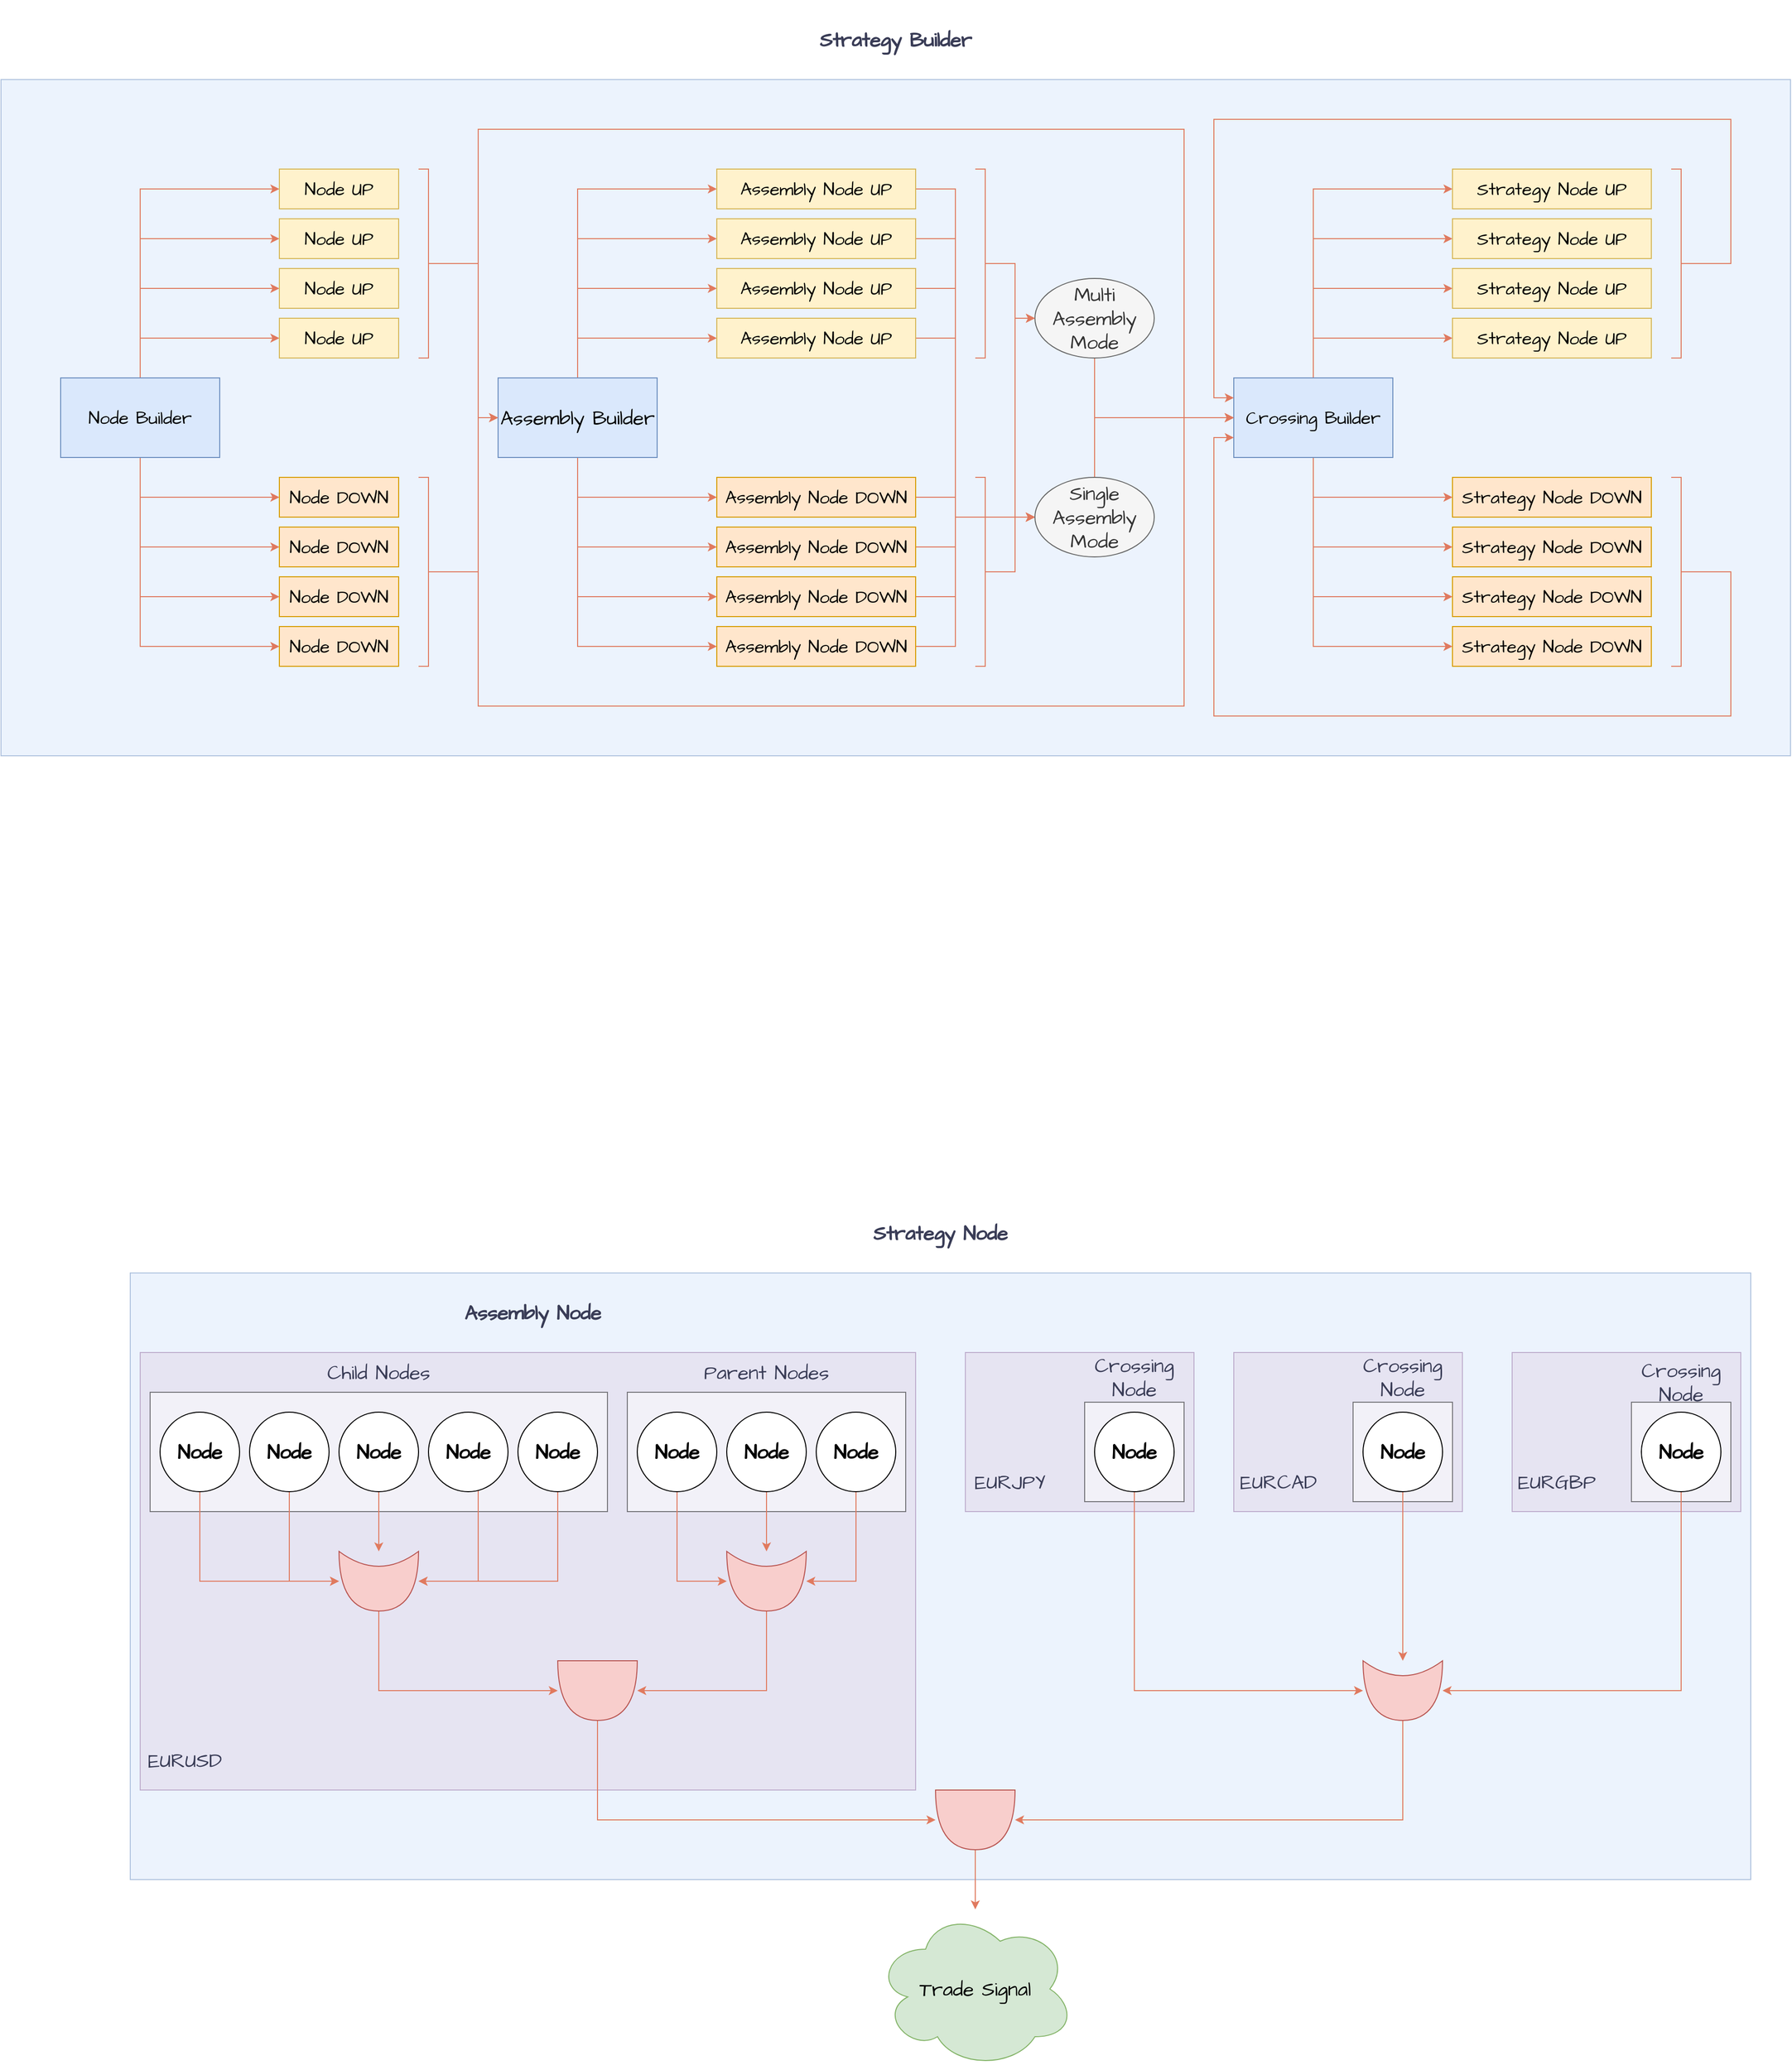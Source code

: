 <mxfile version="21.6.6" type="device">
  <diagram name="Página-1" id="6Rak7AFTJCOq718oTB0_">
    <mxGraphModel dx="1635" dy="1075" grid="1" gridSize="10" guides="1" tooltips="1" connect="1" arrows="1" fold="1" page="0" pageScale="1" pageWidth="827" pageHeight="1169" background="none" math="0" shadow="0">
      <root>
        <mxCell id="0" />
        <mxCell id="1" parent="0" />
        <mxCell id="YC3VNZtT_XQOfvV-uQGM-367" value="" style="rounded=0;whiteSpace=wrap;html=1;hachureGap=4;fontFamily=Architects Daughter;fontSource=https%3A%2F%2Ffonts.googleapis.com%2Fcss%3Ffamily%3DArchitects%2BDaughter;fontSize=20;opacity=50;labelBackgroundColor=none;fillColor=#dae8fc;strokeColor=#6c8ebf;" parent="1" vertex="1">
          <mxGeometry x="-120" y="-120" width="1800" height="680" as="geometry" />
        </mxCell>
        <mxCell id="YC3VNZtT_XQOfvV-uQGM-403" value="" style="rounded=0;whiteSpace=wrap;html=1;hachureGap=4;fontFamily=Architects Daughter;fontSource=https%3A%2F%2Ffonts.googleapis.com%2Fcss%3Ffamily%3DArchitects%2BDaughter;fontSize=20;opacity=50;labelBackgroundColor=none;fillColor=#dae8fc;strokeColor=#6c8ebf;gradientColor=none;" parent="1" vertex="1">
          <mxGeometry x="10" y="1080" width="1630" height="610" as="geometry" />
        </mxCell>
        <mxCell id="YC3VNZtT_XQOfvV-uQGM-249" value="" style="rounded=0;whiteSpace=wrap;html=1;hachureGap=4;fontFamily=Architects Daughter;fontSource=https%3A%2F%2Ffonts.googleapis.com%2Fcss%3Ffamily%3DArchitects%2BDaughter;fontSize=20;opacity=50;labelBackgroundColor=none;fillColor=#e1d5e7;strokeColor=#9673a6;" parent="1" vertex="1">
          <mxGeometry x="850" y="1160" width="230" height="160" as="geometry" />
        </mxCell>
        <mxCell id="YC3VNZtT_XQOfvV-uQGM-348" value="" style="rounded=0;whiteSpace=wrap;html=1;hachureGap=4;fontFamily=Architects Daughter;fontSource=https%3A%2F%2Ffonts.googleapis.com%2Fcss%3Ffamily%3DArchitects%2BDaughter;fontSize=20;opacity=50;labelBackgroundColor=none;" parent="1" vertex="1">
          <mxGeometry x="970" y="1210" width="100" height="100" as="geometry" />
        </mxCell>
        <mxCell id="YC3VNZtT_XQOfvV-uQGM-248" value="" style="rounded=0;whiteSpace=wrap;html=1;hachureGap=4;fontFamily=Architects Daughter;fontSource=https%3A%2F%2Ffonts.googleapis.com%2Fcss%3Ffamily%3DArchitects%2BDaughter;fontSize=20;opacity=50;labelBackgroundColor=none;fillColor=#e1d5e7;strokeColor=#9673a6;" parent="1" vertex="1">
          <mxGeometry x="20" y="1160" width="780" height="440" as="geometry" />
        </mxCell>
        <mxCell id="YC3VNZtT_XQOfvV-uQGM-343" value="" style="rounded=0;whiteSpace=wrap;html=1;hachureGap=4;fontFamily=Architects Daughter;fontSource=https%3A%2F%2Ffonts.googleapis.com%2Fcss%3Ffamily%3DArchitects%2BDaughter;fontSize=20;opacity=50;labelBackgroundColor=none;" parent="1" vertex="1">
          <mxGeometry x="510" y="1200" width="280" height="120" as="geometry" />
        </mxCell>
        <mxCell id="YC3VNZtT_XQOfvV-uQGM-342" value="" style="rounded=0;whiteSpace=wrap;html=1;hachureGap=4;fontFamily=Architects Daughter;fontSource=https%3A%2F%2Ffonts.googleapis.com%2Fcss%3Ffamily%3DArchitects%2BDaughter;fontSize=20;opacity=50;labelBackgroundColor=none;" parent="1" vertex="1">
          <mxGeometry x="30" y="1200" width="460" height="120" as="geometry" />
        </mxCell>
        <mxCell id="YC3VNZtT_XQOfvV-uQGM-299" style="edgeStyle=orthogonalEdgeStyle;rounded=0;hachureGap=4;orthogonalLoop=1;jettySize=auto;html=1;fontFamily=Architects Daughter;fontSource=https%3A%2F%2Ffonts.googleapis.com%2Fcss%3Ffamily%3DArchitects%2BDaughter;fontSize=16;fontColor=default;labelBackgroundColor=none;strokeColor=#E07A5F;" parent="1" source="YC3VNZtT_XQOfvV-uQGM-5" target="YC3VNZtT_XQOfvV-uQGM-9" edge="1">
          <mxGeometry relative="1" as="geometry">
            <Array as="points">
              <mxPoint x="20" y="140" />
            </Array>
          </mxGeometry>
        </mxCell>
        <mxCell id="YC3VNZtT_XQOfvV-uQGM-300" style="edgeStyle=orthogonalEdgeStyle;rounded=0;hachureGap=4;orthogonalLoop=1;jettySize=auto;html=1;fontFamily=Architects Daughter;fontSource=https%3A%2F%2Ffonts.googleapis.com%2Fcss%3Ffamily%3DArchitects%2BDaughter;fontSize=16;fontColor=default;labelBackgroundColor=none;strokeColor=#E07A5F;" parent="1" source="YC3VNZtT_XQOfvV-uQGM-5" target="YC3VNZtT_XQOfvV-uQGM-8" edge="1">
          <mxGeometry relative="1" as="geometry">
            <Array as="points">
              <mxPoint x="20" y="90" />
            </Array>
          </mxGeometry>
        </mxCell>
        <mxCell id="YC3VNZtT_XQOfvV-uQGM-301" style="edgeStyle=orthogonalEdgeStyle;rounded=0;hachureGap=4;orthogonalLoop=1;jettySize=auto;html=1;fontFamily=Architects Daughter;fontSource=https%3A%2F%2Ffonts.googleapis.com%2Fcss%3Ffamily%3DArchitects%2BDaughter;fontSize=16;fontColor=default;labelBackgroundColor=none;strokeColor=#E07A5F;" parent="1" source="YC3VNZtT_XQOfvV-uQGM-5" target="YC3VNZtT_XQOfvV-uQGM-7" edge="1">
          <mxGeometry relative="1" as="geometry">
            <Array as="points">
              <mxPoint x="20" y="40" />
            </Array>
          </mxGeometry>
        </mxCell>
        <mxCell id="YC3VNZtT_XQOfvV-uQGM-302" style="edgeStyle=orthogonalEdgeStyle;rounded=0;hachureGap=4;orthogonalLoop=1;jettySize=auto;html=1;fontFamily=Architects Daughter;fontSource=https%3A%2F%2Ffonts.googleapis.com%2Fcss%3Ffamily%3DArchitects%2BDaughter;fontSize=16;fontColor=default;labelBackgroundColor=none;strokeColor=#E07A5F;" parent="1" source="YC3VNZtT_XQOfvV-uQGM-5" target="YC3VNZtT_XQOfvV-uQGM-6" edge="1">
          <mxGeometry relative="1" as="geometry">
            <Array as="points">
              <mxPoint x="20" y="-10" />
            </Array>
          </mxGeometry>
        </mxCell>
        <mxCell id="YC3VNZtT_XQOfvV-uQGM-303" style="edgeStyle=orthogonalEdgeStyle;rounded=0;hachureGap=4;orthogonalLoop=1;jettySize=auto;html=1;fontFamily=Architects Daughter;fontSource=https%3A%2F%2Ffonts.googleapis.com%2Fcss%3Ffamily%3DArchitects%2BDaughter;fontSize=16;fontColor=default;labelBackgroundColor=none;strokeColor=#E07A5F;" parent="1" source="YC3VNZtT_XQOfvV-uQGM-5" target="YC3VNZtT_XQOfvV-uQGM-10" edge="1">
          <mxGeometry relative="1" as="geometry">
            <Array as="points">
              <mxPoint x="20" y="300" />
            </Array>
          </mxGeometry>
        </mxCell>
        <mxCell id="YC3VNZtT_XQOfvV-uQGM-304" style="edgeStyle=orthogonalEdgeStyle;rounded=0;hachureGap=4;orthogonalLoop=1;jettySize=auto;html=1;fontFamily=Architects Daughter;fontSource=https%3A%2F%2Ffonts.googleapis.com%2Fcss%3Ffamily%3DArchitects%2BDaughter;fontSize=16;fontColor=default;labelBackgroundColor=none;strokeColor=#E07A5F;" parent="1" source="YC3VNZtT_XQOfvV-uQGM-5" target="YC3VNZtT_XQOfvV-uQGM-11" edge="1">
          <mxGeometry relative="1" as="geometry">
            <Array as="points">
              <mxPoint x="20" y="350" />
            </Array>
          </mxGeometry>
        </mxCell>
        <mxCell id="YC3VNZtT_XQOfvV-uQGM-305" style="edgeStyle=orthogonalEdgeStyle;rounded=0;hachureGap=4;orthogonalLoop=1;jettySize=auto;html=1;fontFamily=Architects Daughter;fontSource=https%3A%2F%2Ffonts.googleapis.com%2Fcss%3Ffamily%3DArchitects%2BDaughter;fontSize=16;fontColor=default;labelBackgroundColor=none;strokeColor=#E07A5F;" parent="1" source="YC3VNZtT_XQOfvV-uQGM-5" target="YC3VNZtT_XQOfvV-uQGM-12" edge="1">
          <mxGeometry relative="1" as="geometry">
            <Array as="points">
              <mxPoint x="20" y="400" />
            </Array>
          </mxGeometry>
        </mxCell>
        <mxCell id="YC3VNZtT_XQOfvV-uQGM-306" style="edgeStyle=orthogonalEdgeStyle;rounded=0;hachureGap=4;orthogonalLoop=1;jettySize=auto;html=1;fontFamily=Architects Daughter;fontSource=https%3A%2F%2Ffonts.googleapis.com%2Fcss%3Ffamily%3DArchitects%2BDaughter;fontSize=16;fontColor=default;labelBackgroundColor=none;strokeColor=#E07A5F;" parent="1" source="YC3VNZtT_XQOfvV-uQGM-5" target="YC3VNZtT_XQOfvV-uQGM-13" edge="1">
          <mxGeometry relative="1" as="geometry">
            <Array as="points">
              <mxPoint x="20" y="450" />
            </Array>
          </mxGeometry>
        </mxCell>
        <mxCell id="YC3VNZtT_XQOfvV-uQGM-5" value="Node Builder" style="rounded=0;hachureGap=4;fontFamily=Architects Daughter;fontSource=https%3A%2F%2Ffonts.googleapis.com%2Fcss%3Ffamily%3DArchitects%2BDaughter;fontSize=18;fontStyle=0;whiteSpace=wrap;html=1;labelBackgroundColor=none;fillStyle=auto;fillColor=#dae8fc;strokeColor=#6c8ebf;" parent="1" vertex="1">
          <mxGeometry x="-60" y="180" width="160" height="80" as="geometry" />
        </mxCell>
        <mxCell id="YC3VNZtT_XQOfvV-uQGM-6" value="Node UP" style="rounded=0;hachureGap=4;fontFamily=Architects Daughter;fontSource=https%3A%2F%2Ffonts.googleapis.com%2Fcss%3Ffamily%3DArchitects%2BDaughter;fontSize=18;fontStyle=0;whiteSpace=wrap;html=1;labelBackgroundColor=none;fillColor=#fff2cc;strokeColor=#d6b656;" parent="1" vertex="1">
          <mxGeometry x="160" y="-30" width="120" height="40" as="geometry" />
        </mxCell>
        <mxCell id="YC3VNZtT_XQOfvV-uQGM-7" value="Node UP" style="rounded=0;hachureGap=4;fontFamily=Architects Daughter;fontSource=https%3A%2F%2Ffonts.googleapis.com%2Fcss%3Ffamily%3DArchitects%2BDaughter;fontSize=18;fontStyle=0;whiteSpace=wrap;html=1;labelBackgroundColor=none;fillColor=#fff2cc;strokeColor=#d6b656;" parent="1" vertex="1">
          <mxGeometry x="160" y="20" width="120" height="40" as="geometry" />
        </mxCell>
        <mxCell id="YC3VNZtT_XQOfvV-uQGM-8" value="Node UP" style="rounded=0;hachureGap=4;fontFamily=Architects Daughter;fontSource=https%3A%2F%2Ffonts.googleapis.com%2Fcss%3Ffamily%3DArchitects%2BDaughter;fontSize=18;fontStyle=0;whiteSpace=wrap;html=1;labelBackgroundColor=none;fillColor=#fff2cc;strokeColor=#d6b656;" parent="1" vertex="1">
          <mxGeometry x="160" y="70" width="120" height="40" as="geometry" />
        </mxCell>
        <mxCell id="YC3VNZtT_XQOfvV-uQGM-9" value="Node UP" style="rounded=0;hachureGap=4;fontFamily=Architects Daughter;fontSource=https%3A%2F%2Ffonts.googleapis.com%2Fcss%3Ffamily%3DArchitects%2BDaughter;fontSize=18;fontStyle=0;whiteSpace=wrap;html=1;labelBackgroundColor=none;fillColor=#fff2cc;strokeColor=#d6b656;" parent="1" vertex="1">
          <mxGeometry x="160" y="120" width="120" height="40" as="geometry" />
        </mxCell>
        <mxCell id="YC3VNZtT_XQOfvV-uQGM-10" value="Node DOWN" style="rounded=0;hachureGap=4;fontFamily=Architects Daughter;fontSource=https%3A%2F%2Ffonts.googleapis.com%2Fcss%3Ffamily%3DArchitects%2BDaughter;fontSize=18;fontStyle=0;whiteSpace=wrap;html=1;labelBackgroundColor=none;fillColor=#ffe6cc;strokeColor=#d79b00;" parent="1" vertex="1">
          <mxGeometry x="160" y="280" width="120" height="40" as="geometry" />
        </mxCell>
        <mxCell id="YC3VNZtT_XQOfvV-uQGM-11" value="Node DOWN" style="rounded=0;hachureGap=4;fontFamily=Architects Daughter;fontSource=https%3A%2F%2Ffonts.googleapis.com%2Fcss%3Ffamily%3DArchitects%2BDaughter;fontSize=18;fontStyle=0;whiteSpace=wrap;html=1;labelBackgroundColor=none;fillColor=#ffe6cc;strokeColor=#d79b00;" parent="1" vertex="1">
          <mxGeometry x="160" y="330" width="120" height="40" as="geometry" />
        </mxCell>
        <mxCell id="YC3VNZtT_XQOfvV-uQGM-12" value="Node DOWN" style="rounded=0;hachureGap=4;fontFamily=Architects Daughter;fontSource=https%3A%2F%2Ffonts.googleapis.com%2Fcss%3Ffamily%3DArchitects%2BDaughter;fontSize=18;fontStyle=0;whiteSpace=wrap;html=1;labelBackgroundColor=none;fillColor=#ffe6cc;strokeColor=#d79b00;" parent="1" vertex="1">
          <mxGeometry x="160" y="380" width="120" height="40" as="geometry" />
        </mxCell>
        <mxCell id="YC3VNZtT_XQOfvV-uQGM-13" value="Node DOWN" style="rounded=0;hachureGap=4;fontFamily=Architects Daughter;fontSource=https%3A%2F%2Ffonts.googleapis.com%2Fcss%3Ffamily%3DArchitects%2BDaughter;fontSize=18;fontStyle=0;whiteSpace=wrap;html=1;labelBackgroundColor=none;fillColor=#ffe6cc;strokeColor=#d79b00;" parent="1" vertex="1">
          <mxGeometry x="160" y="430" width="120" height="40" as="geometry" />
        </mxCell>
        <mxCell id="YC3VNZtT_XQOfvV-uQGM-311" style="edgeStyle=orthogonalEdgeStyle;rounded=0;hachureGap=4;orthogonalLoop=1;jettySize=auto;html=1;fontFamily=Architects Daughter;fontSource=https%3A%2F%2Ffonts.googleapis.com%2Fcss%3Ffamily%3DArchitects%2BDaughter;fontSize=16;fontColor=default;labelBackgroundColor=none;strokeColor=#E07A5F;" parent="1" source="YC3VNZtT_XQOfvV-uQGM-26" target="YC3VNZtT_XQOfvV-uQGM-38" edge="1">
          <mxGeometry relative="1" as="geometry">
            <Array as="points">
              <mxPoint x="460" y="140" />
            </Array>
          </mxGeometry>
        </mxCell>
        <mxCell id="YC3VNZtT_XQOfvV-uQGM-312" style="edgeStyle=orthogonalEdgeStyle;rounded=0;hachureGap=4;orthogonalLoop=1;jettySize=auto;html=1;fontFamily=Architects Daughter;fontSource=https%3A%2F%2Ffonts.googleapis.com%2Fcss%3Ffamily%3DArchitects%2BDaughter;fontSize=16;fontColor=default;labelBackgroundColor=none;strokeColor=#E07A5F;" parent="1" source="YC3VNZtT_XQOfvV-uQGM-26" target="YC3VNZtT_XQOfvV-uQGM-37" edge="1">
          <mxGeometry relative="1" as="geometry">
            <Array as="points">
              <mxPoint x="460" y="90" />
            </Array>
          </mxGeometry>
        </mxCell>
        <mxCell id="YC3VNZtT_XQOfvV-uQGM-313" style="edgeStyle=orthogonalEdgeStyle;rounded=0;hachureGap=4;orthogonalLoop=1;jettySize=auto;html=1;fontFamily=Architects Daughter;fontSource=https%3A%2F%2Ffonts.googleapis.com%2Fcss%3Ffamily%3DArchitects%2BDaughter;fontSize=16;fontColor=default;labelBackgroundColor=none;strokeColor=#E07A5F;" parent="1" source="YC3VNZtT_XQOfvV-uQGM-26" target="YC3VNZtT_XQOfvV-uQGM-36" edge="1">
          <mxGeometry relative="1" as="geometry">
            <Array as="points">
              <mxPoint x="460" y="40" />
            </Array>
          </mxGeometry>
        </mxCell>
        <mxCell id="YC3VNZtT_XQOfvV-uQGM-314" style="edgeStyle=orthogonalEdgeStyle;rounded=0;hachureGap=4;orthogonalLoop=1;jettySize=auto;html=1;fontFamily=Architects Daughter;fontSource=https%3A%2F%2Ffonts.googleapis.com%2Fcss%3Ffamily%3DArchitects%2BDaughter;fontSize=16;fontColor=default;labelBackgroundColor=none;strokeColor=#E07A5F;" parent="1" source="YC3VNZtT_XQOfvV-uQGM-26" target="YC3VNZtT_XQOfvV-uQGM-35" edge="1">
          <mxGeometry relative="1" as="geometry">
            <Array as="points">
              <mxPoint x="460" y="-10" />
            </Array>
          </mxGeometry>
        </mxCell>
        <mxCell id="YC3VNZtT_XQOfvV-uQGM-315" style="edgeStyle=orthogonalEdgeStyle;rounded=0;hachureGap=4;orthogonalLoop=1;jettySize=auto;html=1;fontFamily=Architects Daughter;fontSource=https%3A%2F%2Ffonts.googleapis.com%2Fcss%3Ffamily%3DArchitects%2BDaughter;fontSize=16;fontColor=default;labelBackgroundColor=none;strokeColor=#E07A5F;" parent="1" source="YC3VNZtT_XQOfvV-uQGM-26" target="YC3VNZtT_XQOfvV-uQGM-39" edge="1">
          <mxGeometry relative="1" as="geometry">
            <Array as="points">
              <mxPoint x="460" y="300" />
            </Array>
          </mxGeometry>
        </mxCell>
        <mxCell id="YC3VNZtT_XQOfvV-uQGM-316" style="edgeStyle=orthogonalEdgeStyle;rounded=0;hachureGap=4;orthogonalLoop=1;jettySize=auto;html=1;fontFamily=Architects Daughter;fontSource=https%3A%2F%2Ffonts.googleapis.com%2Fcss%3Ffamily%3DArchitects%2BDaughter;fontSize=16;fontColor=default;labelBackgroundColor=none;strokeColor=#E07A5F;" parent="1" source="YC3VNZtT_XQOfvV-uQGM-26" target="YC3VNZtT_XQOfvV-uQGM-40" edge="1">
          <mxGeometry relative="1" as="geometry">
            <Array as="points">
              <mxPoint x="460" y="350" />
            </Array>
          </mxGeometry>
        </mxCell>
        <mxCell id="YC3VNZtT_XQOfvV-uQGM-317" style="edgeStyle=orthogonalEdgeStyle;rounded=0;hachureGap=4;orthogonalLoop=1;jettySize=auto;html=1;fontFamily=Architects Daughter;fontSource=https%3A%2F%2Ffonts.googleapis.com%2Fcss%3Ffamily%3DArchitects%2BDaughter;fontSize=16;fontColor=default;labelBackgroundColor=none;strokeColor=#E07A5F;" parent="1" source="YC3VNZtT_XQOfvV-uQGM-26" target="YC3VNZtT_XQOfvV-uQGM-41" edge="1">
          <mxGeometry relative="1" as="geometry">
            <Array as="points">
              <mxPoint x="460" y="400" />
            </Array>
          </mxGeometry>
        </mxCell>
        <mxCell id="YC3VNZtT_XQOfvV-uQGM-318" style="edgeStyle=orthogonalEdgeStyle;rounded=0;hachureGap=4;orthogonalLoop=1;jettySize=auto;html=1;fontFamily=Architects Daughter;fontSource=https%3A%2F%2Ffonts.googleapis.com%2Fcss%3Ffamily%3DArchitects%2BDaughter;fontSize=16;fontColor=default;labelBackgroundColor=none;strokeColor=#E07A5F;" parent="1" source="YC3VNZtT_XQOfvV-uQGM-26" target="YC3VNZtT_XQOfvV-uQGM-42" edge="1">
          <mxGeometry relative="1" as="geometry">
            <Array as="points">
              <mxPoint x="460" y="450" />
            </Array>
          </mxGeometry>
        </mxCell>
        <mxCell id="YC3VNZtT_XQOfvV-uQGM-26" value="Assembly Builder" style="rounded=0;whiteSpace=wrap;html=1;hachureGap=4;fontFamily=Architects Daughter;fontSource=https%3A%2F%2Ffonts.googleapis.com%2Fcss%3Ffamily%3DArchitects%2BDaughter;fontSize=20;labelBackgroundColor=none;fillColor=#dae8fc;strokeColor=#6c8ebf;" parent="1" vertex="1">
          <mxGeometry x="380" y="180" width="160" height="80" as="geometry" />
        </mxCell>
        <mxCell id="YC3VNZtT_XQOfvV-uQGM-323" style="edgeStyle=orthogonalEdgeStyle;rounded=0;hachureGap=4;orthogonalLoop=1;jettySize=auto;html=1;fontFamily=Architects Daughter;fontSource=https%3A%2F%2Ffonts.googleapis.com%2Fcss%3Ffamily%3DArchitects%2BDaughter;fontSize=16;fontColor=default;labelBackgroundColor=none;strokeColor=#E07A5F;" parent="1" source="YC3VNZtT_XQOfvV-uQGM-35" target="YC3VNZtT_XQOfvV-uQGM-55" edge="1">
          <mxGeometry relative="1" as="geometry">
            <Array as="points">
              <mxPoint x="840" y="-10" />
              <mxPoint x="840" y="320" />
            </Array>
          </mxGeometry>
        </mxCell>
        <mxCell id="YC3VNZtT_XQOfvV-uQGM-35" value="Assembly Node UP" style="rounded=0;hachureGap=4;fontFamily=Architects Daughter;fontSource=https%3A%2F%2Ffonts.googleapis.com%2Fcss%3Ffamily%3DArchitects%2BDaughter;fontSize=18;fontStyle=0;whiteSpace=wrap;html=1;labelBackgroundColor=none;fillColor=#fff2cc;strokeColor=#d6b656;" parent="1" vertex="1">
          <mxGeometry x="600" y="-30" width="200" height="40" as="geometry" />
        </mxCell>
        <mxCell id="YC3VNZtT_XQOfvV-uQGM-324" style="edgeStyle=orthogonalEdgeStyle;rounded=0;hachureGap=4;orthogonalLoop=1;jettySize=auto;html=1;fontFamily=Architects Daughter;fontSource=https%3A%2F%2Ffonts.googleapis.com%2Fcss%3Ffamily%3DArchitects%2BDaughter;fontSize=16;fontColor=default;labelBackgroundColor=none;strokeColor=#E07A5F;" parent="1" source="YC3VNZtT_XQOfvV-uQGM-36" target="YC3VNZtT_XQOfvV-uQGM-55" edge="1">
          <mxGeometry relative="1" as="geometry">
            <Array as="points">
              <mxPoint x="840" y="40" />
              <mxPoint x="840" y="320" />
            </Array>
          </mxGeometry>
        </mxCell>
        <mxCell id="YC3VNZtT_XQOfvV-uQGM-36" value="Assembly Node UP" style="rounded=0;hachureGap=4;fontFamily=Architects Daughter;fontSource=https%3A%2F%2Ffonts.googleapis.com%2Fcss%3Ffamily%3DArchitects%2BDaughter;fontSize=18;fontStyle=0;whiteSpace=wrap;html=1;labelBackgroundColor=none;fillColor=#fff2cc;strokeColor=#d6b656;" parent="1" vertex="1">
          <mxGeometry x="600" y="20" width="200" height="40" as="geometry" />
        </mxCell>
        <mxCell id="YC3VNZtT_XQOfvV-uQGM-325" style="edgeStyle=orthogonalEdgeStyle;rounded=0;hachureGap=4;orthogonalLoop=1;jettySize=auto;html=1;fontFamily=Architects Daughter;fontSource=https%3A%2F%2Ffonts.googleapis.com%2Fcss%3Ffamily%3DArchitects%2BDaughter;fontSize=16;fontColor=default;labelBackgroundColor=none;strokeColor=#E07A5F;" parent="1" source="YC3VNZtT_XQOfvV-uQGM-37" target="YC3VNZtT_XQOfvV-uQGM-55" edge="1">
          <mxGeometry relative="1" as="geometry">
            <Array as="points">
              <mxPoint x="840" y="90" />
              <mxPoint x="840" y="320" />
            </Array>
          </mxGeometry>
        </mxCell>
        <mxCell id="YC3VNZtT_XQOfvV-uQGM-37" value="Assembly Node UP" style="rounded=0;hachureGap=4;fontFamily=Architects Daughter;fontSource=https%3A%2F%2Ffonts.googleapis.com%2Fcss%3Ffamily%3DArchitects%2BDaughter;fontSize=18;fontStyle=0;whiteSpace=wrap;html=1;labelBackgroundColor=none;fillColor=#fff2cc;strokeColor=#d6b656;" parent="1" vertex="1">
          <mxGeometry x="600" y="70" width="200" height="40" as="geometry" />
        </mxCell>
        <mxCell id="YC3VNZtT_XQOfvV-uQGM-333" style="edgeStyle=orthogonalEdgeStyle;rounded=0;hachureGap=4;orthogonalLoop=1;jettySize=auto;html=1;fontFamily=Architects Daughter;fontSource=https%3A%2F%2Ffonts.googleapis.com%2Fcss%3Ffamily%3DArchitects%2BDaughter;fontSize=16;fontColor=default;labelBackgroundColor=none;strokeColor=#E07A5F;" parent="1" source="YC3VNZtT_XQOfvV-uQGM-38" target="YC3VNZtT_XQOfvV-uQGM-55" edge="1">
          <mxGeometry relative="1" as="geometry">
            <Array as="points">
              <mxPoint x="840" y="140" />
              <mxPoint x="840" y="320" />
            </Array>
          </mxGeometry>
        </mxCell>
        <mxCell id="YC3VNZtT_XQOfvV-uQGM-38" value="Assembly Node UP" style="rounded=0;hachureGap=4;fontFamily=Architects Daughter;fontSource=https%3A%2F%2Ffonts.googleapis.com%2Fcss%3Ffamily%3DArchitects%2BDaughter;fontSize=18;fontStyle=0;whiteSpace=wrap;html=1;labelBackgroundColor=none;fillColor=#fff2cc;strokeColor=#d6b656;" parent="1" vertex="1">
          <mxGeometry x="600" y="120" width="200" height="40" as="geometry" />
        </mxCell>
        <mxCell id="YC3VNZtT_XQOfvV-uQGM-328" style="edgeStyle=orthogonalEdgeStyle;rounded=0;hachureGap=4;orthogonalLoop=1;jettySize=auto;html=1;fontFamily=Architects Daughter;fontSource=https%3A%2F%2Ffonts.googleapis.com%2Fcss%3Ffamily%3DArchitects%2BDaughter;fontSize=16;fontColor=default;labelBackgroundColor=none;strokeColor=#E07A5F;" parent="1" source="YC3VNZtT_XQOfvV-uQGM-39" target="YC3VNZtT_XQOfvV-uQGM-55" edge="1">
          <mxGeometry relative="1" as="geometry">
            <Array as="points">
              <mxPoint x="840" y="300" />
              <mxPoint x="840" y="320" />
            </Array>
          </mxGeometry>
        </mxCell>
        <mxCell id="YC3VNZtT_XQOfvV-uQGM-39" value="Assembly Node DOWN" style="rounded=0;hachureGap=4;fontFamily=Architects Daughter;fontSource=https%3A%2F%2Ffonts.googleapis.com%2Fcss%3Ffamily%3DArchitects%2BDaughter;fontSize=18;fontStyle=0;whiteSpace=wrap;html=1;labelBackgroundColor=none;fillColor=#ffe6cc;strokeColor=#d79b00;" parent="1" vertex="1">
          <mxGeometry x="600" y="280" width="200" height="40" as="geometry" />
        </mxCell>
        <mxCell id="YC3VNZtT_XQOfvV-uQGM-329" style="edgeStyle=orthogonalEdgeStyle;rounded=0;hachureGap=4;orthogonalLoop=1;jettySize=auto;html=1;fontFamily=Architects Daughter;fontSource=https%3A%2F%2Ffonts.googleapis.com%2Fcss%3Ffamily%3DArchitects%2BDaughter;fontSize=16;fontColor=default;labelBackgroundColor=none;strokeColor=#E07A5F;" parent="1" source="YC3VNZtT_XQOfvV-uQGM-40" target="YC3VNZtT_XQOfvV-uQGM-55" edge="1">
          <mxGeometry relative="1" as="geometry">
            <Array as="points">
              <mxPoint x="840" y="350" />
              <mxPoint x="840" y="320" />
            </Array>
          </mxGeometry>
        </mxCell>
        <mxCell id="YC3VNZtT_XQOfvV-uQGM-40" value="Assembly Node DOWN" style="rounded=0;hachureGap=4;fontFamily=Architects Daughter;fontSource=https%3A%2F%2Ffonts.googleapis.com%2Fcss%3Ffamily%3DArchitects%2BDaughter;fontSize=18;fontStyle=0;whiteSpace=wrap;html=1;labelBackgroundColor=none;fillColor=#ffe6cc;strokeColor=#d79b00;" parent="1" vertex="1">
          <mxGeometry x="600" y="330" width="200" height="40" as="geometry" />
        </mxCell>
        <mxCell id="YC3VNZtT_XQOfvV-uQGM-330" style="edgeStyle=orthogonalEdgeStyle;rounded=0;hachureGap=4;orthogonalLoop=1;jettySize=auto;html=1;fontFamily=Architects Daughter;fontSource=https%3A%2F%2Ffonts.googleapis.com%2Fcss%3Ffamily%3DArchitects%2BDaughter;fontSize=16;fontColor=default;labelBackgroundColor=none;strokeColor=#E07A5F;" parent="1" source="YC3VNZtT_XQOfvV-uQGM-41" target="YC3VNZtT_XQOfvV-uQGM-55" edge="1">
          <mxGeometry relative="1" as="geometry">
            <Array as="points">
              <mxPoint x="840" y="400" />
              <mxPoint x="840" y="320" />
            </Array>
          </mxGeometry>
        </mxCell>
        <mxCell id="YC3VNZtT_XQOfvV-uQGM-41" value="Assembly Node DOWN" style="rounded=0;hachureGap=4;fontFamily=Architects Daughter;fontSource=https%3A%2F%2Ffonts.googleapis.com%2Fcss%3Ffamily%3DArchitects%2BDaughter;fontSize=18;fontStyle=0;whiteSpace=wrap;html=1;labelBackgroundColor=none;fillColor=#ffe6cc;strokeColor=#d79b00;" parent="1" vertex="1">
          <mxGeometry x="600" y="380" width="200" height="40" as="geometry" />
        </mxCell>
        <mxCell id="YC3VNZtT_XQOfvV-uQGM-331" style="edgeStyle=orthogonalEdgeStyle;rounded=0;hachureGap=4;orthogonalLoop=1;jettySize=auto;html=1;fontFamily=Architects Daughter;fontSource=https%3A%2F%2Ffonts.googleapis.com%2Fcss%3Ffamily%3DArchitects%2BDaughter;fontSize=16;fontColor=default;labelBackgroundColor=none;strokeColor=#E07A5F;" parent="1" source="YC3VNZtT_XQOfvV-uQGM-42" target="YC3VNZtT_XQOfvV-uQGM-55" edge="1">
          <mxGeometry relative="1" as="geometry">
            <Array as="points">
              <mxPoint x="840" y="450" />
              <mxPoint x="840" y="320" />
            </Array>
          </mxGeometry>
        </mxCell>
        <mxCell id="YC3VNZtT_XQOfvV-uQGM-42" value="Assembly Node DOWN" style="rounded=0;hachureGap=4;fontFamily=Architects Daughter;fontSource=https%3A%2F%2Ffonts.googleapis.com%2Fcss%3Ffamily%3DArchitects%2BDaughter;fontSize=18;fontStyle=0;whiteSpace=wrap;html=1;labelBackgroundColor=none;fillColor=#ffe6cc;strokeColor=#d79b00;" parent="1" vertex="1">
          <mxGeometry x="600" y="430" width="200" height="40" as="geometry" />
        </mxCell>
        <mxCell id="YC3VNZtT_XQOfvV-uQGM-335" style="edgeStyle=orthogonalEdgeStyle;rounded=0;hachureGap=4;orthogonalLoop=1;jettySize=auto;html=1;fontFamily=Architects Daughter;fontSource=https%3A%2F%2Ffonts.googleapis.com%2Fcss%3Ffamily%3DArchitects%2BDaughter;fontSize=16;fontColor=default;labelBackgroundColor=none;strokeColor=#E07A5F;" parent="1" source="YC3VNZtT_XQOfvV-uQGM-54" target="YC3VNZtT_XQOfvV-uQGM-86" edge="1">
          <mxGeometry relative="1" as="geometry">
            <Array as="points">
              <mxPoint x="980" y="220" />
            </Array>
          </mxGeometry>
        </mxCell>
        <mxCell id="YC3VNZtT_XQOfvV-uQGM-54" value="Multi Assembly Mode" style="ellipse;whiteSpace=wrap;html=1;hachureGap=4;fontFamily=Architects Daughter;fontSource=https%3A%2F%2Ffonts.googleapis.com%2Fcss%3Ffamily%3DArchitects%2BDaughter;fontSize=20;labelBackgroundColor=none;rounded=0;fillColor=#f5f5f5;strokeColor=#666666;fontColor=#333333;" parent="1" vertex="1">
          <mxGeometry x="920" y="80" width="120" height="80" as="geometry" />
        </mxCell>
        <mxCell id="YC3VNZtT_XQOfvV-uQGM-336" style="edgeStyle=orthogonalEdgeStyle;rounded=0;hachureGap=4;orthogonalLoop=1;jettySize=auto;html=1;fontFamily=Architects Daughter;fontSource=https%3A%2F%2Ffonts.googleapis.com%2Fcss%3Ffamily%3DArchitects%2BDaughter;fontSize=16;fontColor=default;labelBackgroundColor=none;strokeColor=#E07A5F;" parent="1" source="YC3VNZtT_XQOfvV-uQGM-55" target="YC3VNZtT_XQOfvV-uQGM-86" edge="1">
          <mxGeometry relative="1" as="geometry">
            <Array as="points">
              <mxPoint x="980" y="220" />
            </Array>
          </mxGeometry>
        </mxCell>
        <mxCell id="YC3VNZtT_XQOfvV-uQGM-55" value="Single Assembly Mode" style="ellipse;whiteSpace=wrap;html=1;hachureGap=4;fontFamily=Architects Daughter;fontSource=https%3A%2F%2Ffonts.googleapis.com%2Fcss%3Ffamily%3DArchitects%2BDaughter;fontSize=20;labelBackgroundColor=none;rounded=0;fillColor=#f5f5f5;strokeColor=#666666;fontColor=#333333;" parent="1" vertex="1">
          <mxGeometry x="920" y="280" width="120" height="80" as="geometry" />
        </mxCell>
        <mxCell id="YC3VNZtT_XQOfvV-uQGM-275" style="edgeStyle=orthogonalEdgeStyle;rounded=0;hachureGap=4;orthogonalLoop=1;jettySize=auto;html=1;fontFamily=Architects Daughter;fontSource=https%3A%2F%2Ffonts.googleapis.com%2Fcss%3Ffamily%3DArchitects%2BDaughter;fontSize=16;fontColor=default;labelBackgroundColor=none;strokeColor=#E07A5F;" parent="1" source="YC3VNZtT_XQOfvV-uQGM-86" target="YC3VNZtT_XQOfvV-uQGM-93" edge="1">
          <mxGeometry relative="1" as="geometry">
            <Array as="points">
              <mxPoint x="1200" y="350" />
            </Array>
          </mxGeometry>
        </mxCell>
        <mxCell id="YC3VNZtT_XQOfvV-uQGM-276" style="edgeStyle=orthogonalEdgeStyle;rounded=0;hachureGap=4;orthogonalLoop=1;jettySize=auto;html=1;fontFamily=Architects Daughter;fontSource=https%3A%2F%2Ffonts.googleapis.com%2Fcss%3Ffamily%3DArchitects%2BDaughter;fontSize=16;fontColor=default;labelBackgroundColor=none;strokeColor=#E07A5F;" parent="1" source="YC3VNZtT_XQOfvV-uQGM-86" target="YC3VNZtT_XQOfvV-uQGM-94" edge="1">
          <mxGeometry relative="1" as="geometry">
            <Array as="points">
              <mxPoint x="1200" y="400" />
            </Array>
          </mxGeometry>
        </mxCell>
        <mxCell id="YC3VNZtT_XQOfvV-uQGM-280" style="edgeStyle=orthogonalEdgeStyle;rounded=0;hachureGap=4;orthogonalLoop=1;jettySize=auto;html=1;fontFamily=Architects Daughter;fontSource=https%3A%2F%2Ffonts.googleapis.com%2Fcss%3Ffamily%3DArchitects%2BDaughter;fontSize=16;fontColor=default;labelBackgroundColor=none;strokeColor=#E07A5F;" parent="1" source="YC3VNZtT_XQOfvV-uQGM-86" target="YC3VNZtT_XQOfvV-uQGM-95" edge="1">
          <mxGeometry relative="1" as="geometry">
            <Array as="points">
              <mxPoint x="1200" y="450" />
            </Array>
          </mxGeometry>
        </mxCell>
        <mxCell id="YC3VNZtT_XQOfvV-uQGM-281" style="edgeStyle=orthogonalEdgeStyle;rounded=0;hachureGap=4;orthogonalLoop=1;jettySize=auto;html=1;fontFamily=Architects Daughter;fontSource=https%3A%2F%2Ffonts.googleapis.com%2Fcss%3Ffamily%3DArchitects%2BDaughter;fontSize=16;fontColor=default;labelBackgroundColor=none;strokeColor=#E07A5F;" parent="1" source="YC3VNZtT_XQOfvV-uQGM-86" target="YC3VNZtT_XQOfvV-uQGM-92" edge="1">
          <mxGeometry relative="1" as="geometry">
            <Array as="points">
              <mxPoint x="1200" y="300" />
            </Array>
          </mxGeometry>
        </mxCell>
        <mxCell id="YC3VNZtT_XQOfvV-uQGM-282" style="edgeStyle=orthogonalEdgeStyle;rounded=0;hachureGap=4;orthogonalLoop=1;jettySize=auto;html=1;fontFamily=Architects Daughter;fontSource=https%3A%2F%2Ffonts.googleapis.com%2Fcss%3Ffamily%3DArchitects%2BDaughter;fontSize=16;fontColor=default;labelBackgroundColor=none;strokeColor=#E07A5F;" parent="1" source="YC3VNZtT_XQOfvV-uQGM-86" target="YC3VNZtT_XQOfvV-uQGM-99" edge="1">
          <mxGeometry relative="1" as="geometry">
            <Array as="points">
              <mxPoint x="1200" y="140" />
            </Array>
          </mxGeometry>
        </mxCell>
        <mxCell id="YC3VNZtT_XQOfvV-uQGM-283" style="edgeStyle=orthogonalEdgeStyle;rounded=0;hachureGap=4;orthogonalLoop=1;jettySize=auto;html=1;fontFamily=Architects Daughter;fontSource=https%3A%2F%2Ffonts.googleapis.com%2Fcss%3Ffamily%3DArchitects%2BDaughter;fontSize=16;fontColor=default;labelBackgroundColor=none;strokeColor=#E07A5F;" parent="1" source="YC3VNZtT_XQOfvV-uQGM-86" target="YC3VNZtT_XQOfvV-uQGM-98" edge="1">
          <mxGeometry relative="1" as="geometry">
            <Array as="points">
              <mxPoint x="1200" y="90" />
            </Array>
          </mxGeometry>
        </mxCell>
        <mxCell id="YC3VNZtT_XQOfvV-uQGM-284" style="edgeStyle=orthogonalEdgeStyle;rounded=0;hachureGap=4;orthogonalLoop=1;jettySize=auto;html=1;fontFamily=Architects Daughter;fontSource=https%3A%2F%2Ffonts.googleapis.com%2Fcss%3Ffamily%3DArchitects%2BDaughter;fontSize=16;fontColor=default;labelBackgroundColor=none;strokeColor=#E07A5F;" parent="1" source="YC3VNZtT_XQOfvV-uQGM-86" target="YC3VNZtT_XQOfvV-uQGM-97" edge="1">
          <mxGeometry relative="1" as="geometry">
            <Array as="points">
              <mxPoint x="1200" y="40" />
            </Array>
          </mxGeometry>
        </mxCell>
        <mxCell id="YC3VNZtT_XQOfvV-uQGM-285" style="edgeStyle=orthogonalEdgeStyle;rounded=0;hachureGap=4;orthogonalLoop=1;jettySize=auto;html=1;fontFamily=Architects Daughter;fontSource=https%3A%2F%2Ffonts.googleapis.com%2Fcss%3Ffamily%3DArchitects%2BDaughter;fontSize=16;fontColor=default;labelBackgroundColor=none;strokeColor=#E07A5F;" parent="1" source="YC3VNZtT_XQOfvV-uQGM-86" target="YC3VNZtT_XQOfvV-uQGM-96" edge="1">
          <mxGeometry relative="1" as="geometry">
            <Array as="points">
              <mxPoint x="1200" y="-10" />
            </Array>
          </mxGeometry>
        </mxCell>
        <mxCell id="YC3VNZtT_XQOfvV-uQGM-86" value="Crossing Builder" style="rounded=0;hachureGap=4;fontFamily=Architects Daughter;fontSource=https%3A%2F%2Ffonts.googleapis.com%2Fcss%3Ffamily%3DArchitects%2BDaughter;fontSize=18;fontStyle=0;whiteSpace=wrap;html=1;labelBackgroundColor=none;fillColor=#dae8fc;strokeColor=#6c8ebf;" parent="1" vertex="1">
          <mxGeometry x="1120" y="180" width="160" height="80" as="geometry" />
        </mxCell>
        <mxCell id="YC3VNZtT_XQOfvV-uQGM-92" value="Strategy Node DOWN" style="rounded=0;hachureGap=4;fontFamily=Architects Daughter;fontSource=https%3A%2F%2Ffonts.googleapis.com%2Fcss%3Ffamily%3DArchitects%2BDaughter;fontSize=18;fontStyle=0;whiteSpace=wrap;html=1;labelBackgroundColor=none;fillColor=#ffe6cc;strokeColor=#d79b00;" parent="1" vertex="1">
          <mxGeometry x="1340" y="280" width="200" height="40" as="geometry" />
        </mxCell>
        <mxCell id="YC3VNZtT_XQOfvV-uQGM-93" value="Strategy Node DOWN" style="rounded=0;hachureGap=4;fontFamily=Architects Daughter;fontSource=https%3A%2F%2Ffonts.googleapis.com%2Fcss%3Ffamily%3DArchitects%2BDaughter;fontSize=18;fontStyle=0;whiteSpace=wrap;html=1;labelBackgroundColor=none;fillColor=#ffe6cc;strokeColor=#d79b00;" parent="1" vertex="1">
          <mxGeometry x="1340" y="330" width="200" height="40" as="geometry" />
        </mxCell>
        <mxCell id="YC3VNZtT_XQOfvV-uQGM-94" value="Strategy Node DOWN" style="rounded=0;hachureGap=4;fontFamily=Architects Daughter;fontSource=https%3A%2F%2Ffonts.googleapis.com%2Fcss%3Ffamily%3DArchitects%2BDaughter;fontSize=18;fontStyle=0;whiteSpace=wrap;html=1;labelBackgroundColor=none;fillColor=#ffe6cc;strokeColor=#d79b00;" parent="1" vertex="1">
          <mxGeometry x="1340" y="380" width="200" height="40" as="geometry" />
        </mxCell>
        <mxCell id="YC3VNZtT_XQOfvV-uQGM-95" value="Strategy Node DOWN" style="rounded=0;hachureGap=4;fontFamily=Architects Daughter;fontSource=https%3A%2F%2Ffonts.googleapis.com%2Fcss%3Ffamily%3DArchitects%2BDaughter;fontSize=18;fontStyle=0;whiteSpace=wrap;html=1;labelBackgroundColor=none;fillColor=#ffe6cc;strokeColor=#d79b00;" parent="1" vertex="1">
          <mxGeometry x="1340" y="430" width="200" height="40" as="geometry" />
        </mxCell>
        <mxCell id="YC3VNZtT_XQOfvV-uQGM-96" value="Strategy Node UP" style="rounded=0;hachureGap=4;fontFamily=Architects Daughter;fontSource=https%3A%2F%2Ffonts.googleapis.com%2Fcss%3Ffamily%3DArchitects%2BDaughter;fontSize=18;fontStyle=0;whiteSpace=wrap;html=1;labelBackgroundColor=none;fillColor=#fff2cc;strokeColor=#d6b656;" parent="1" vertex="1">
          <mxGeometry x="1340" y="-30" width="200" height="40" as="geometry" />
        </mxCell>
        <mxCell id="YC3VNZtT_XQOfvV-uQGM-97" value="Strategy Node UP" style="rounded=0;hachureGap=4;fontFamily=Architects Daughter;fontSource=https%3A%2F%2Ffonts.googleapis.com%2Fcss%3Ffamily%3DArchitects%2BDaughter;fontSize=18;fontStyle=0;whiteSpace=wrap;html=1;labelBackgroundColor=none;fillColor=#fff2cc;strokeColor=#d6b656;" parent="1" vertex="1">
          <mxGeometry x="1340" y="20" width="200" height="40" as="geometry" />
        </mxCell>
        <mxCell id="YC3VNZtT_XQOfvV-uQGM-98" value="Strategy Node UP" style="rounded=0;hachureGap=4;fontFamily=Architects Daughter;fontSource=https%3A%2F%2Ffonts.googleapis.com%2Fcss%3Ffamily%3DArchitects%2BDaughter;fontSize=18;fontStyle=0;whiteSpace=wrap;html=1;labelBackgroundColor=none;fillColor=#fff2cc;strokeColor=#d6b656;" parent="1" vertex="1">
          <mxGeometry x="1340" y="70" width="200" height="40" as="geometry" />
        </mxCell>
        <mxCell id="YC3VNZtT_XQOfvV-uQGM-99" value="Strategy Node UP" style="rounded=0;hachureGap=4;fontFamily=Architects Daughter;fontSource=https%3A%2F%2Ffonts.googleapis.com%2Fcss%3Ffamily%3DArchitects%2BDaughter;fontSize=18;fontStyle=0;whiteSpace=wrap;html=1;labelBackgroundColor=none;fillColor=#fff2cc;strokeColor=#d6b656;" parent="1" vertex="1">
          <mxGeometry x="1340" y="120" width="200" height="40" as="geometry" />
        </mxCell>
        <mxCell id="YC3VNZtT_XQOfvV-uQGM-379" style="edgeStyle=orthogonalEdgeStyle;rounded=0;orthogonalLoop=1;jettySize=auto;html=1;strokeColor=#E07A5F;fontColor=#393C56;fillColor=#F2CC8F;" parent="1" source="YC3VNZtT_XQOfvV-uQGM-114" target="YC3VNZtT_XQOfvV-uQGM-372" edge="1">
          <mxGeometry relative="1" as="geometry">
            <Array as="points">
              <mxPoint x="560" y="1390" />
            </Array>
          </mxGeometry>
        </mxCell>
        <mxCell id="YC3VNZtT_XQOfvV-uQGM-114" value="Node" style="ellipse;whiteSpace=wrap;html=1;hachureGap=4;fontFamily=Architects Daughter;fontSource=https%3A%2F%2Ffonts.googleapis.com%2Fcss%3Ffamily%3DArchitects%2BDaughter;fontSize=20;fontStyle=1;labelBackgroundColor=none;rounded=0;" parent="1" vertex="1">
          <mxGeometry x="520" y="1220" width="80" height="80" as="geometry" />
        </mxCell>
        <mxCell id="YC3VNZtT_XQOfvV-uQGM-375" style="edgeStyle=orthogonalEdgeStyle;rounded=0;orthogonalLoop=1;jettySize=auto;html=1;strokeColor=#E07A5F;fontColor=#393C56;fillColor=#F2CC8F;" parent="1" source="YC3VNZtT_XQOfvV-uQGM-116" target="YC3VNZtT_XQOfvV-uQGM-369" edge="1">
          <mxGeometry relative="1" as="geometry">
            <Array as="points">
              <mxPoint x="170" y="1390" />
            </Array>
          </mxGeometry>
        </mxCell>
        <mxCell id="YC3VNZtT_XQOfvV-uQGM-116" value="Node" style="ellipse;whiteSpace=wrap;html=1;hachureGap=4;fontFamily=Architects Daughter;fontSource=https%3A%2F%2Ffonts.googleapis.com%2Fcss%3Ffamily%3DArchitects%2BDaughter;fontSize=20;fontStyle=1;labelBackgroundColor=none;rounded=0;" parent="1" vertex="1">
          <mxGeometry x="130" y="1220" width="80" height="80" as="geometry" />
        </mxCell>
        <mxCell id="YC3VNZtT_XQOfvV-uQGM-374" style="edgeStyle=orthogonalEdgeStyle;rounded=0;orthogonalLoop=1;jettySize=auto;html=1;strokeColor=#E07A5F;fontColor=#393C56;fillColor=#F2CC8F;" parent="1" source="YC3VNZtT_XQOfvV-uQGM-117" target="YC3VNZtT_XQOfvV-uQGM-369" edge="1">
          <mxGeometry relative="1" as="geometry" />
        </mxCell>
        <mxCell id="YC3VNZtT_XQOfvV-uQGM-117" value="Node" style="ellipse;whiteSpace=wrap;html=1;hachureGap=4;fontFamily=Architects Daughter;fontSource=https%3A%2F%2Ffonts.googleapis.com%2Fcss%3Ffamily%3DArchitects%2BDaughter;fontSize=20;fontStyle=1;labelBackgroundColor=none;rounded=0;" parent="1" vertex="1">
          <mxGeometry x="220" y="1220" width="80" height="80" as="geometry" />
        </mxCell>
        <mxCell id="YC3VNZtT_XQOfvV-uQGM-377" style="edgeStyle=orthogonalEdgeStyle;rounded=0;orthogonalLoop=1;jettySize=auto;html=1;strokeColor=#E07A5F;fontColor=#393C56;fillColor=#F2CC8F;" parent="1" source="YC3VNZtT_XQOfvV-uQGM-118" target="YC3VNZtT_XQOfvV-uQGM-369" edge="1">
          <mxGeometry relative="1" as="geometry">
            <Array as="points">
              <mxPoint x="360" y="1390" />
            </Array>
          </mxGeometry>
        </mxCell>
        <mxCell id="YC3VNZtT_XQOfvV-uQGM-118" value="Node" style="ellipse;whiteSpace=wrap;html=1;hachureGap=4;fontFamily=Architects Daughter;fontSource=https%3A%2F%2Ffonts.googleapis.com%2Fcss%3Ffamily%3DArchitects%2BDaughter;fontSize=20;fontStyle=1;labelBackgroundColor=none;rounded=0;" parent="1" vertex="1">
          <mxGeometry x="310" y="1220" width="80" height="80" as="geometry" />
        </mxCell>
        <mxCell id="YC3VNZtT_XQOfvV-uQGM-376" style="edgeStyle=orthogonalEdgeStyle;rounded=0;orthogonalLoop=1;jettySize=auto;html=1;strokeColor=#E07A5F;fontColor=#393C56;fillColor=#F2CC8F;" parent="1" source="YC3VNZtT_XQOfvV-uQGM-119" target="YC3VNZtT_XQOfvV-uQGM-369" edge="1">
          <mxGeometry relative="1" as="geometry">
            <Array as="points">
              <mxPoint x="80" y="1390" />
            </Array>
          </mxGeometry>
        </mxCell>
        <mxCell id="YC3VNZtT_XQOfvV-uQGM-119" value="Node" style="ellipse;whiteSpace=wrap;html=1;hachureGap=4;fontFamily=Architects Daughter;fontSource=https%3A%2F%2Ffonts.googleapis.com%2Fcss%3Ffamily%3DArchitects%2BDaughter;fontSize=20;fontStyle=1;labelBackgroundColor=none;rounded=0;" parent="1" vertex="1">
          <mxGeometry x="40" y="1220" width="80" height="80" as="geometry" />
        </mxCell>
        <mxCell id="YC3VNZtT_XQOfvV-uQGM-378" style="edgeStyle=orthogonalEdgeStyle;rounded=0;orthogonalLoop=1;jettySize=auto;html=1;strokeColor=#E07A5F;fontColor=#393C56;fillColor=#F2CC8F;" parent="1" source="YC3VNZtT_XQOfvV-uQGM-120" target="YC3VNZtT_XQOfvV-uQGM-369" edge="1">
          <mxGeometry relative="1" as="geometry">
            <Array as="points">
              <mxPoint x="440" y="1390" />
            </Array>
          </mxGeometry>
        </mxCell>
        <mxCell id="YC3VNZtT_XQOfvV-uQGM-120" value="Node" style="ellipse;whiteSpace=wrap;html=1;hachureGap=4;fontFamily=Architects Daughter;fontSource=https%3A%2F%2Ffonts.googleapis.com%2Fcss%3Ffamily%3DArchitects%2BDaughter;fontSize=20;fontStyle=1;labelBackgroundColor=none;rounded=0;" parent="1" vertex="1">
          <mxGeometry x="400" y="1220" width="80" height="80" as="geometry" />
        </mxCell>
        <mxCell id="YC3VNZtT_XQOfvV-uQGM-397" style="edgeStyle=orthogonalEdgeStyle;orthogonalLoop=1;jettySize=auto;html=1;strokeColor=#E07A5F;fontColor=#393C56;fillColor=#F2CC8F;rounded=0;" parent="1" source="YC3VNZtT_XQOfvV-uQGM-166" target="YC3VNZtT_XQOfvV-uQGM-211" edge="1">
          <mxGeometry relative="1" as="geometry">
            <Array as="points">
              <mxPoint x="1020" y="1500" />
            </Array>
          </mxGeometry>
        </mxCell>
        <mxCell id="YC3VNZtT_XQOfvV-uQGM-166" value="Node" style="ellipse;whiteSpace=wrap;html=1;hachureGap=4;fontFamily=Architects Daughter;fontSource=https%3A%2F%2Ffonts.googleapis.com%2Fcss%3Ffamily%3DArchitects%2BDaughter;fontSize=20;fontStyle=1;labelBackgroundColor=none;rounded=0;" parent="1" vertex="1">
          <mxGeometry x="980" y="1220" width="80" height="80" as="geometry" />
        </mxCell>
        <mxCell id="YC3VNZtT_XQOfvV-uQGM-205" value="EURJPY" style="text;html=1;align=center;verticalAlign=middle;whiteSpace=wrap;rounded=0;fontSize=20;fontFamily=Architects Daughter;labelBackgroundColor=none;fontColor=#393C56;" parent="1" vertex="1">
          <mxGeometry x="850" y="1260" width="90" height="60" as="geometry" />
        </mxCell>
        <mxCell id="YC3VNZtT_XQOfvV-uQGM-401" style="edgeStyle=orthogonalEdgeStyle;orthogonalLoop=1;jettySize=auto;html=1;strokeColor=#E07A5F;fontColor=#393C56;fillColor=#F2CC8F;rounded=0;" parent="1" source="YC3VNZtT_XQOfvV-uQGM-211" target="YC3VNZtT_XQOfvV-uQGM-236" edge="1">
          <mxGeometry relative="1" as="geometry">
            <Array as="points">
              <mxPoint x="1290" y="1630" />
            </Array>
          </mxGeometry>
        </mxCell>
        <mxCell id="YC3VNZtT_XQOfvV-uQGM-211" value="" style="shape=xor;whiteSpace=wrap;html=1;hachureGap=4;fontFamily=Architects Daughter;fontSource=https%3A%2F%2Ffonts.googleapis.com%2Fcss%3Ffamily%3DArchitects%2BDaughter;fontSize=20;rotation=90;labelBackgroundColor=none;rounded=0;fillColor=#f8cecc;strokeColor=#b85450;" parent="1" vertex="1">
          <mxGeometry x="1260" y="1460" width="60" height="80" as="geometry" />
        </mxCell>
        <mxCell id="YC3VNZtT_XQOfvV-uQGM-218" value="Trade Signal" style="ellipse;shape=cloud;whiteSpace=wrap;html=1;hachureGap=4;fontFamily=Architects Daughter;fontSource=https%3A%2F%2Ffonts.googleapis.com%2Fcss%3Ffamily%3DArchitects%2BDaughter;fontSize=20;horizontal=1;labelBackgroundColor=none;rounded=0;fillColor=#d5e8d4;strokeColor=#82b366;" parent="1" vertex="1">
          <mxGeometry x="760" y="1720" width="200" height="160" as="geometry" />
        </mxCell>
        <mxCell id="YC3VNZtT_XQOfvV-uQGM-239" style="edgeStyle=orthogonalEdgeStyle;rounded=0;hachureGap=4;orthogonalLoop=1;jettySize=auto;html=1;fontFamily=Architects Daughter;fontSource=https%3A%2F%2Ffonts.googleapis.com%2Fcss%3Ffamily%3DArchitects%2BDaughter;fontSize=16;fontColor=default;labelBackgroundColor=none;strokeColor=#E07A5F;" parent="1" source="YC3VNZtT_XQOfvV-uQGM-236" target="YC3VNZtT_XQOfvV-uQGM-218" edge="1">
          <mxGeometry relative="1" as="geometry" />
        </mxCell>
        <mxCell id="YC3VNZtT_XQOfvV-uQGM-236" value="" style="shape=or;whiteSpace=wrap;html=1;hachureGap=4;fontFamily=Architects Daughter;fontSource=https%3A%2F%2Ffonts.googleapis.com%2Fcss%3Ffamily%3DArchitects%2BDaughter;fontSize=20;rotation=90;labelBackgroundColor=none;rounded=0;fillColor=#f8cecc;strokeColor=#b85450;" parent="1" vertex="1">
          <mxGeometry x="830" y="1590" width="60" height="80" as="geometry" />
        </mxCell>
        <mxCell id="YC3VNZtT_XQOfvV-uQGM-258" value="&lt;b&gt;Strategy Node&lt;/b&gt;" style="text;html=1;strokeColor=none;fillColor=none;align=center;verticalAlign=middle;whiteSpace=wrap;rounded=0;fontSize=20;fontFamily=Architects Daughter;labelBackgroundColor=none;fontColor=#393C56;" parent="1" vertex="1">
          <mxGeometry x="10" y="1000" width="1630" height="80" as="geometry" />
        </mxCell>
        <mxCell id="YC3VNZtT_XQOfvV-uQGM-260" value="&lt;b&gt;Assembly Node&lt;/b&gt;" style="text;html=1;strokeColor=none;fillColor=none;align=center;verticalAlign=middle;whiteSpace=wrap;rounded=0;fontSize=20;fontFamily=Architects Daughter;labelBackgroundColor=none;fontColor=#393C56;" parent="1" vertex="1">
          <mxGeometry x="20" y="1080" width="790" height="80" as="geometry" />
        </mxCell>
        <mxCell id="YC3VNZtT_XQOfvV-uQGM-288" style="edgeStyle=orthogonalEdgeStyle;rounded=0;hachureGap=4;orthogonalLoop=1;jettySize=auto;html=1;entryX=0;entryY=0.25;entryDx=0;entryDy=0;fontFamily=Architects Daughter;fontSource=https%3A%2F%2Ffonts.googleapis.com%2Fcss%3Ffamily%3DArchitects%2BDaughter;fontSize=16;fontColor=default;labelBackgroundColor=none;strokeColor=#E07A5F;" parent="1" source="YC3VNZtT_XQOfvV-uQGM-286" target="YC3VNZtT_XQOfvV-uQGM-86" edge="1">
          <mxGeometry relative="1" as="geometry">
            <Array as="points">
              <mxPoint x="1620" y="65" />
              <mxPoint x="1620" y="-80" />
              <mxPoint x="1100" y="-80" />
              <mxPoint x="1100" y="200" />
            </Array>
          </mxGeometry>
        </mxCell>
        <mxCell id="YC3VNZtT_XQOfvV-uQGM-286" value="" style="shape=curlyBracket;whiteSpace=wrap;html=1;rounded=0;flipH=1;labelPosition=right;verticalLabelPosition=middle;align=left;verticalAlign=middle;hachureGap=4;fontFamily=Architects Daughter;fontSource=https%3A%2F%2Ffonts.googleapis.com%2Fcss%3Ffamily%3DArchitects%2BDaughter;fontSize=20;labelBackgroundColor=none;fillColor=#F2CC8F;strokeColor=#E07A5F;fontColor=#393C56;" parent="1" vertex="1">
          <mxGeometry x="1560" y="-30" width="20" height="190" as="geometry" />
        </mxCell>
        <mxCell id="YC3VNZtT_XQOfvV-uQGM-289" style="edgeStyle=orthogonalEdgeStyle;rounded=0;hachureGap=4;orthogonalLoop=1;jettySize=auto;html=1;exitX=0.1;exitY=0.5;exitDx=0;exitDy=0;exitPerimeter=0;entryX=0;entryY=0.75;entryDx=0;entryDy=0;fontFamily=Architects Daughter;fontSource=https%3A%2F%2Ffonts.googleapis.com%2Fcss%3Ffamily%3DArchitects%2BDaughter;fontSize=16;fontColor=default;labelBackgroundColor=none;strokeColor=#E07A5F;" parent="1" source="YC3VNZtT_XQOfvV-uQGM-287" target="YC3VNZtT_XQOfvV-uQGM-86" edge="1">
          <mxGeometry relative="1" as="geometry">
            <Array as="points">
              <mxPoint x="1620" y="375" />
              <mxPoint x="1620" y="520" />
              <mxPoint x="1100" y="520" />
              <mxPoint x="1100" y="240" />
            </Array>
          </mxGeometry>
        </mxCell>
        <mxCell id="YC3VNZtT_XQOfvV-uQGM-287" value="" style="shape=curlyBracket;whiteSpace=wrap;html=1;rounded=0;flipH=1;labelPosition=right;verticalLabelPosition=middle;align=left;verticalAlign=middle;hachureGap=4;fontFamily=Architects Daughter;fontSource=https%3A%2F%2Ffonts.googleapis.com%2Fcss%3Ffamily%3DArchitects%2BDaughter;fontSize=20;labelBackgroundColor=none;fillColor=#F2CC8F;strokeColor=#E07A5F;fontColor=#393C56;" parent="1" vertex="1">
          <mxGeometry x="1560" y="280" width="20" height="190" as="geometry" />
        </mxCell>
        <mxCell id="YC3VNZtT_XQOfvV-uQGM-309" style="edgeStyle=orthogonalEdgeStyle;rounded=0;hachureGap=4;orthogonalLoop=1;jettySize=auto;html=1;fontFamily=Architects Daughter;fontSource=https%3A%2F%2Ffonts.googleapis.com%2Fcss%3Ffamily%3DArchitects%2BDaughter;fontSize=16;fontColor=default;labelBackgroundColor=none;strokeColor=#E07A5F;" parent="1" source="YC3VNZtT_XQOfvV-uQGM-307" target="YC3VNZtT_XQOfvV-uQGM-26" edge="1">
          <mxGeometry relative="1" as="geometry">
            <Array as="points">
              <mxPoint x="360" y="65" />
              <mxPoint x="360" y="220" />
            </Array>
          </mxGeometry>
        </mxCell>
        <mxCell id="4X6v6n_JLLEdd_U8CHl7-2" style="edgeStyle=orthogonalEdgeStyle;rounded=0;orthogonalLoop=1;jettySize=auto;html=1;strokeColor=#E07A5F;" edge="1" parent="1" source="YC3VNZtT_XQOfvV-uQGM-307" target="YC3VNZtT_XQOfvV-uQGM-86">
          <mxGeometry relative="1" as="geometry">
            <Array as="points">
              <mxPoint x="360" y="65" />
              <mxPoint x="360" y="-70" />
              <mxPoint x="1070" y="-70" />
              <mxPoint x="1070" y="220" />
            </Array>
          </mxGeometry>
        </mxCell>
        <mxCell id="YC3VNZtT_XQOfvV-uQGM-307" value="" style="shape=curlyBracket;whiteSpace=wrap;html=1;rounded=0;flipH=1;labelPosition=right;verticalLabelPosition=middle;align=left;verticalAlign=middle;hachureGap=4;fontFamily=Architects Daughter;fontSource=https%3A%2F%2Ffonts.googleapis.com%2Fcss%3Ffamily%3DArchitects%2BDaughter;fontSize=20;labelBackgroundColor=none;fillColor=#F2CC8F;strokeColor=#E07A5F;fontColor=#393C56;" parent="1" vertex="1">
          <mxGeometry x="300" y="-30" width="20" height="190" as="geometry" />
        </mxCell>
        <mxCell id="YC3VNZtT_XQOfvV-uQGM-310" style="edgeStyle=orthogonalEdgeStyle;rounded=0;hachureGap=4;orthogonalLoop=1;jettySize=auto;html=1;fontFamily=Architects Daughter;fontSource=https%3A%2F%2Ffonts.googleapis.com%2Fcss%3Ffamily%3DArchitects%2BDaughter;fontSize=16;fontColor=default;labelBackgroundColor=none;strokeColor=#E07A5F;" parent="1" source="YC3VNZtT_XQOfvV-uQGM-308" target="YC3VNZtT_XQOfvV-uQGM-26" edge="1">
          <mxGeometry relative="1" as="geometry">
            <Array as="points">
              <mxPoint x="360" y="375" />
              <mxPoint x="360" y="220" />
            </Array>
          </mxGeometry>
        </mxCell>
        <mxCell id="4X6v6n_JLLEdd_U8CHl7-1" style="edgeStyle=orthogonalEdgeStyle;rounded=0;orthogonalLoop=1;jettySize=auto;html=1;fillColor=#ffe6cc;strokeColor=#E07A5F;" edge="1" parent="1" source="YC3VNZtT_XQOfvV-uQGM-308" target="YC3VNZtT_XQOfvV-uQGM-86">
          <mxGeometry relative="1" as="geometry">
            <Array as="points">
              <mxPoint x="360" y="375" />
              <mxPoint x="360" y="510" />
              <mxPoint x="1070" y="510" />
              <mxPoint x="1070" y="220" />
            </Array>
          </mxGeometry>
        </mxCell>
        <mxCell id="YC3VNZtT_XQOfvV-uQGM-308" value="" style="shape=curlyBracket;whiteSpace=wrap;html=1;rounded=0;flipH=1;labelPosition=right;verticalLabelPosition=middle;align=left;verticalAlign=middle;hachureGap=4;fontFamily=Architects Daughter;fontSource=https%3A%2F%2Ffonts.googleapis.com%2Fcss%3Ffamily%3DArchitects%2BDaughter;fontSize=20;labelBackgroundColor=none;fillColor=#F2CC8F;strokeColor=#E07A5F;fontColor=#393C56;" parent="1" vertex="1">
          <mxGeometry x="300" y="280" width="20" height="190" as="geometry" />
        </mxCell>
        <mxCell id="YC3VNZtT_XQOfvV-uQGM-339" style="edgeStyle=orthogonalEdgeStyle;rounded=0;hachureGap=4;orthogonalLoop=1;jettySize=auto;html=1;exitX=0.1;exitY=0.5;exitDx=0;exitDy=0;exitPerimeter=0;fontFamily=Architects Daughter;fontSource=https%3A%2F%2Ffonts.googleapis.com%2Fcss%3Ffamily%3DArchitects%2BDaughter;fontSize=16;fontColor=default;labelBackgroundColor=none;strokeColor=#E07A5F;" parent="1" source="YC3VNZtT_XQOfvV-uQGM-332" target="YC3VNZtT_XQOfvV-uQGM-54" edge="1">
          <mxGeometry relative="1" as="geometry" />
        </mxCell>
        <mxCell id="YC3VNZtT_XQOfvV-uQGM-332" value="" style="shape=curlyBracket;whiteSpace=wrap;html=1;rounded=0;flipH=1;labelPosition=right;verticalLabelPosition=middle;align=left;verticalAlign=middle;hachureGap=4;fontFamily=Architects Daughter;fontSource=https%3A%2F%2Ffonts.googleapis.com%2Fcss%3Ffamily%3DArchitects%2BDaughter;fontSize=20;labelBackgroundColor=none;fillColor=#F2CC8F;strokeColor=#E07A5F;fontColor=#393C56;" parent="1" vertex="1">
          <mxGeometry x="860" y="-30" width="20" height="190" as="geometry" />
        </mxCell>
        <mxCell id="YC3VNZtT_XQOfvV-uQGM-338" style="edgeStyle=orthogonalEdgeStyle;rounded=0;hachureGap=4;orthogonalLoop=1;jettySize=auto;html=1;fontFamily=Architects Daughter;fontSource=https%3A%2F%2Ffonts.googleapis.com%2Fcss%3Ffamily%3DArchitects%2BDaughter;fontSize=16;fontColor=default;labelBackgroundColor=none;strokeColor=#E07A5F;" parent="1" source="YC3VNZtT_XQOfvV-uQGM-337" target="YC3VNZtT_XQOfvV-uQGM-54" edge="1">
          <mxGeometry relative="1" as="geometry">
            <Array as="points">
              <mxPoint x="900" y="375" />
              <mxPoint x="900" y="120" />
            </Array>
          </mxGeometry>
        </mxCell>
        <mxCell id="YC3VNZtT_XQOfvV-uQGM-337" value="" style="shape=curlyBracket;whiteSpace=wrap;html=1;rounded=0;flipH=1;labelPosition=right;verticalLabelPosition=middle;align=left;verticalAlign=middle;hachureGap=4;fontFamily=Architects Daughter;fontSource=https%3A%2F%2Ffonts.googleapis.com%2Fcss%3Ffamily%3DArchitects%2BDaughter;fontSize=20;labelBackgroundColor=none;fillColor=#F2CC8F;strokeColor=#E07A5F;fontColor=#393C56;" parent="1" vertex="1">
          <mxGeometry x="860" y="280" width="20" height="190" as="geometry" />
        </mxCell>
        <mxCell id="YC3VNZtT_XQOfvV-uQGM-344" value="Parent Nodes" style="text;html=1;strokeColor=none;fillColor=none;align=center;verticalAlign=middle;whiteSpace=wrap;rounded=0;fontSize=20;fontFamily=Architects Daughter;labelBackgroundColor=none;fontColor=#393C56;" parent="1" vertex="1">
          <mxGeometry x="510" y="1160" width="280" height="40" as="geometry" />
        </mxCell>
        <mxCell id="YC3VNZtT_XQOfvV-uQGM-354" value="Child Nodes" style="text;html=1;strokeColor=none;fillColor=none;align=center;verticalAlign=middle;whiteSpace=wrap;rounded=0;fontSize=20;fontFamily=Architects Daughter;labelBackgroundColor=none;fontColor=#393C56;" parent="1" vertex="1">
          <mxGeometry x="30" y="1160" width="460" height="40" as="geometry" />
        </mxCell>
        <mxCell id="YC3VNZtT_XQOfvV-uQGM-380" style="edgeStyle=orthogonalEdgeStyle;rounded=0;orthogonalLoop=1;jettySize=auto;html=1;strokeColor=#E07A5F;fontColor=#393C56;fillColor=#F2CC8F;" parent="1" source="YC3VNZtT_XQOfvV-uQGM-359" target="YC3VNZtT_XQOfvV-uQGM-372" edge="1">
          <mxGeometry relative="1" as="geometry" />
        </mxCell>
        <mxCell id="YC3VNZtT_XQOfvV-uQGM-359" value="Node" style="ellipse;whiteSpace=wrap;html=1;hachureGap=4;fontFamily=Architects Daughter;fontSource=https%3A%2F%2Ffonts.googleapis.com%2Fcss%3Ffamily%3DArchitects%2BDaughter;fontSize=20;fontStyle=1;labelBackgroundColor=none;rounded=0;" parent="1" vertex="1">
          <mxGeometry x="610" y="1220" width="80" height="80" as="geometry" />
        </mxCell>
        <mxCell id="YC3VNZtT_XQOfvV-uQGM-365" value="&lt;font style=&quot;font-size: 20px;&quot;&gt;Crossing Node&lt;/font&gt;" style="text;html=1;strokeColor=none;fillColor=none;align=center;verticalAlign=middle;whiteSpace=wrap;rounded=0;fontSize=20;fontFamily=Architects Daughter;labelBackgroundColor=none;fontColor=#393C56;" parent="1" vertex="1">
          <mxGeometry x="970" y="1160" width="100" height="50" as="geometry" />
        </mxCell>
        <mxCell id="YC3VNZtT_XQOfvV-uQGM-368" value="&lt;b&gt;Strategy Builder&lt;/b&gt;" style="text;html=1;strokeColor=none;fillColor=none;align=center;verticalAlign=middle;whiteSpace=wrap;rounded=0;fontSize=20;fontFamily=Architects Daughter;labelBackgroundColor=none;fontColor=#393C56;" parent="1" vertex="1">
          <mxGeometry x="-120" y="-200" width="1800" height="80" as="geometry" />
        </mxCell>
        <mxCell id="YC3VNZtT_XQOfvV-uQGM-383" style="edgeStyle=orthogonalEdgeStyle;rounded=0;orthogonalLoop=1;jettySize=auto;html=1;strokeColor=#E07A5F;fontColor=#393C56;fillColor=#F2CC8F;" parent="1" source="YC3VNZtT_XQOfvV-uQGM-369" target="YC3VNZtT_XQOfvV-uQGM-382" edge="1">
          <mxGeometry relative="1" as="geometry">
            <Array as="points">
              <mxPoint x="260" y="1500" />
            </Array>
          </mxGeometry>
        </mxCell>
        <mxCell id="YC3VNZtT_XQOfvV-uQGM-369" value="" style="shape=xor;whiteSpace=wrap;html=1;hachureGap=4;fontFamily=Architects Daughter;fontSource=https%3A%2F%2Ffonts.googleapis.com%2Fcss%3Ffamily%3DArchitects%2BDaughter;fontSize=20;rotation=90;labelBackgroundColor=none;rounded=0;fillColor=#f8cecc;strokeColor=#b85450;" parent="1" vertex="1">
          <mxGeometry x="230" y="1350" width="60" height="80" as="geometry" />
        </mxCell>
        <mxCell id="YC3VNZtT_XQOfvV-uQGM-384" style="edgeStyle=orthogonalEdgeStyle;rounded=0;orthogonalLoop=1;jettySize=auto;html=1;strokeColor=#E07A5F;fontColor=#393C56;fillColor=#F2CC8F;" parent="1" source="YC3VNZtT_XQOfvV-uQGM-372" target="YC3VNZtT_XQOfvV-uQGM-382" edge="1">
          <mxGeometry relative="1" as="geometry">
            <Array as="points">
              <mxPoint x="650" y="1500" />
            </Array>
          </mxGeometry>
        </mxCell>
        <mxCell id="YC3VNZtT_XQOfvV-uQGM-372" value="" style="shape=xor;whiteSpace=wrap;html=1;hachureGap=4;fontFamily=Architects Daughter;fontSource=https%3A%2F%2Ffonts.googleapis.com%2Fcss%3Ffamily%3DArchitects%2BDaughter;fontSize=20;rotation=90;labelBackgroundColor=none;rounded=0;fillColor=#f8cecc;strokeColor=#b85450;" parent="1" vertex="1">
          <mxGeometry x="620" y="1350" width="60" height="80" as="geometry" />
        </mxCell>
        <mxCell id="YC3VNZtT_XQOfvV-uQGM-381" style="edgeStyle=orthogonalEdgeStyle;rounded=0;orthogonalLoop=1;jettySize=auto;html=1;strokeColor=#E07A5F;fontColor=#393C56;fillColor=#F2CC8F;" parent="1" source="YC3VNZtT_XQOfvV-uQGM-373" target="YC3VNZtT_XQOfvV-uQGM-372" edge="1">
          <mxGeometry relative="1" as="geometry">
            <Array as="points">
              <mxPoint x="740" y="1390" />
            </Array>
          </mxGeometry>
        </mxCell>
        <mxCell id="YC3VNZtT_XQOfvV-uQGM-373" value="Node" style="ellipse;whiteSpace=wrap;html=1;hachureGap=4;fontFamily=Architects Daughter;fontSource=https%3A%2F%2Ffonts.googleapis.com%2Fcss%3Ffamily%3DArchitects%2BDaughter;fontSize=20;fontStyle=1;labelBackgroundColor=none;rounded=0;" parent="1" vertex="1">
          <mxGeometry x="700" y="1220" width="80" height="80" as="geometry" />
        </mxCell>
        <mxCell id="YC3VNZtT_XQOfvV-uQGM-400" style="edgeStyle=orthogonalEdgeStyle;orthogonalLoop=1;jettySize=auto;html=1;strokeColor=#E07A5F;fontColor=#393C56;fillColor=#F2CC8F;rounded=0;" parent="1" source="YC3VNZtT_XQOfvV-uQGM-382" target="YC3VNZtT_XQOfvV-uQGM-236" edge="1">
          <mxGeometry relative="1" as="geometry">
            <Array as="points">
              <mxPoint x="480" y="1630" />
            </Array>
          </mxGeometry>
        </mxCell>
        <mxCell id="YC3VNZtT_XQOfvV-uQGM-382" value="" style="shape=or;whiteSpace=wrap;html=1;hachureGap=4;fontFamily=Architects Daughter;fontSource=https%3A%2F%2Ffonts.googleapis.com%2Fcss%3Ffamily%3DArchitects%2BDaughter;fontSize=20;rotation=90;labelBackgroundColor=none;rounded=0;fillColor=#f8cecc;strokeColor=#b85450;" parent="1" vertex="1">
          <mxGeometry x="450" y="1460" width="60" height="80" as="geometry" />
        </mxCell>
        <mxCell id="YC3VNZtT_XQOfvV-uQGM-386" value="" style="rounded=0;whiteSpace=wrap;html=1;hachureGap=4;fontFamily=Architects Daughter;fontSource=https%3A%2F%2Ffonts.googleapis.com%2Fcss%3Ffamily%3DArchitects%2BDaughter;fontSize=20;opacity=50;labelBackgroundColor=none;fillColor=#e1d5e7;strokeColor=#9673a6;" parent="1" vertex="1">
          <mxGeometry x="1120" y="1160" width="230" height="160" as="geometry" />
        </mxCell>
        <mxCell id="YC3VNZtT_XQOfvV-uQGM-387" value="" style="rounded=0;whiteSpace=wrap;html=1;hachureGap=4;fontFamily=Architects Daughter;fontSource=https%3A%2F%2Ffonts.googleapis.com%2Fcss%3Ffamily%3DArchitects%2BDaughter;fontSize=20;opacity=50;labelBackgroundColor=none;" parent="1" vertex="1">
          <mxGeometry x="1240" y="1210" width="100" height="100" as="geometry" />
        </mxCell>
        <mxCell id="YC3VNZtT_XQOfvV-uQGM-398" style="edgeStyle=orthogonalEdgeStyle;orthogonalLoop=1;jettySize=auto;html=1;strokeColor=#E07A5F;fontColor=#393C56;fillColor=#F2CC8F;" parent="1" source="YC3VNZtT_XQOfvV-uQGM-388" target="YC3VNZtT_XQOfvV-uQGM-211" edge="1">
          <mxGeometry relative="1" as="geometry">
            <Array as="points">
              <mxPoint x="1290" y="1460" />
              <mxPoint x="1290" y="1460" />
            </Array>
          </mxGeometry>
        </mxCell>
        <mxCell id="YC3VNZtT_XQOfvV-uQGM-388" value="Node" style="ellipse;whiteSpace=wrap;html=1;hachureGap=4;fontFamily=Architects Daughter;fontSource=https%3A%2F%2Ffonts.googleapis.com%2Fcss%3Ffamily%3DArchitects%2BDaughter;fontSize=20;fontStyle=1;labelBackgroundColor=none;rounded=0;" parent="1" vertex="1">
          <mxGeometry x="1250" y="1220" width="80" height="80" as="geometry" />
        </mxCell>
        <mxCell id="YC3VNZtT_XQOfvV-uQGM-389" value="EURCAD" style="text;html=1;align=center;verticalAlign=middle;whiteSpace=wrap;rounded=0;fontSize=20;fontFamily=Architects Daughter;labelBackgroundColor=none;fontColor=#393C56;" parent="1" vertex="1">
          <mxGeometry x="1120" y="1260" width="90" height="60" as="geometry" />
        </mxCell>
        <mxCell id="YC3VNZtT_XQOfvV-uQGM-390" value="Crossing Node" style="text;html=1;strokeColor=none;fillColor=none;align=center;verticalAlign=middle;whiteSpace=wrap;rounded=0;fontSize=20;fontFamily=Architects Daughter;labelBackgroundColor=none;fontColor=#393C56;" parent="1" vertex="1">
          <mxGeometry x="1240" y="1160" width="100" height="50" as="geometry" />
        </mxCell>
        <mxCell id="YC3VNZtT_XQOfvV-uQGM-391" value="" style="rounded=0;whiteSpace=wrap;html=1;hachureGap=4;fontFamily=Architects Daughter;fontSource=https%3A%2F%2Ffonts.googleapis.com%2Fcss%3Ffamily%3DArchitects%2BDaughter;fontSize=20;opacity=50;labelBackgroundColor=none;fillColor=#e1d5e7;strokeColor=#9673a6;" parent="1" vertex="1">
          <mxGeometry x="1400" y="1160" width="230" height="160" as="geometry" />
        </mxCell>
        <mxCell id="YC3VNZtT_XQOfvV-uQGM-392" value="" style="rounded=0;whiteSpace=wrap;html=1;hachureGap=4;fontFamily=Architects Daughter;fontSource=https%3A%2F%2Ffonts.googleapis.com%2Fcss%3Ffamily%3DArchitects%2BDaughter;fontSize=20;opacity=50;labelBackgroundColor=none;" parent="1" vertex="1">
          <mxGeometry x="1520" y="1210" width="100" height="100" as="geometry" />
        </mxCell>
        <mxCell id="YC3VNZtT_XQOfvV-uQGM-399" style="edgeStyle=orthogonalEdgeStyle;orthogonalLoop=1;jettySize=auto;html=1;strokeColor=#E07A5F;fontColor=#393C56;fillColor=#F2CC8F;rounded=0;" parent="1" source="YC3VNZtT_XQOfvV-uQGM-393" target="YC3VNZtT_XQOfvV-uQGM-211" edge="1">
          <mxGeometry relative="1" as="geometry">
            <Array as="points">
              <mxPoint x="1570" y="1500" />
            </Array>
          </mxGeometry>
        </mxCell>
        <mxCell id="YC3VNZtT_XQOfvV-uQGM-393" value="Node" style="ellipse;whiteSpace=wrap;html=1;hachureGap=4;fontFamily=Architects Daughter;fontSource=https%3A%2F%2Ffonts.googleapis.com%2Fcss%3Ffamily%3DArchitects%2BDaughter;fontSize=20;fontStyle=1;labelBackgroundColor=none;rounded=0;" parent="1" vertex="1">
          <mxGeometry x="1530" y="1220" width="80" height="80" as="geometry" />
        </mxCell>
        <mxCell id="YC3VNZtT_XQOfvV-uQGM-394" value="EURGBP" style="text;html=1;align=center;verticalAlign=middle;whiteSpace=wrap;rounded=0;fontSize=20;fontFamily=Architects Daughter;labelBackgroundColor=none;fontColor=#393C56;" parent="1" vertex="1">
          <mxGeometry x="1400" y="1260" width="90" height="60" as="geometry" />
        </mxCell>
        <mxCell id="YC3VNZtT_XQOfvV-uQGM-395" value="Crossing Node" style="text;html=1;strokeColor=none;fillColor=none;align=center;verticalAlign=middle;whiteSpace=wrap;rounded=0;fontSize=20;fontFamily=Architects Daughter;labelBackgroundColor=none;fontColor=#393C56;" parent="1" vertex="1">
          <mxGeometry x="1520" y="1170" width="100" height="40" as="geometry" />
        </mxCell>
        <mxCell id="YC3VNZtT_XQOfvV-uQGM-402" value="EURUSD" style="text;html=1;align=center;verticalAlign=middle;whiteSpace=wrap;rounded=0;fontSize=20;fontFamily=Architects Daughter;labelBackgroundColor=none;fontColor=#393C56;" parent="1" vertex="1">
          <mxGeometry x="20" y="1540" width="90" height="60" as="geometry" />
        </mxCell>
      </root>
    </mxGraphModel>
  </diagram>
</mxfile>
